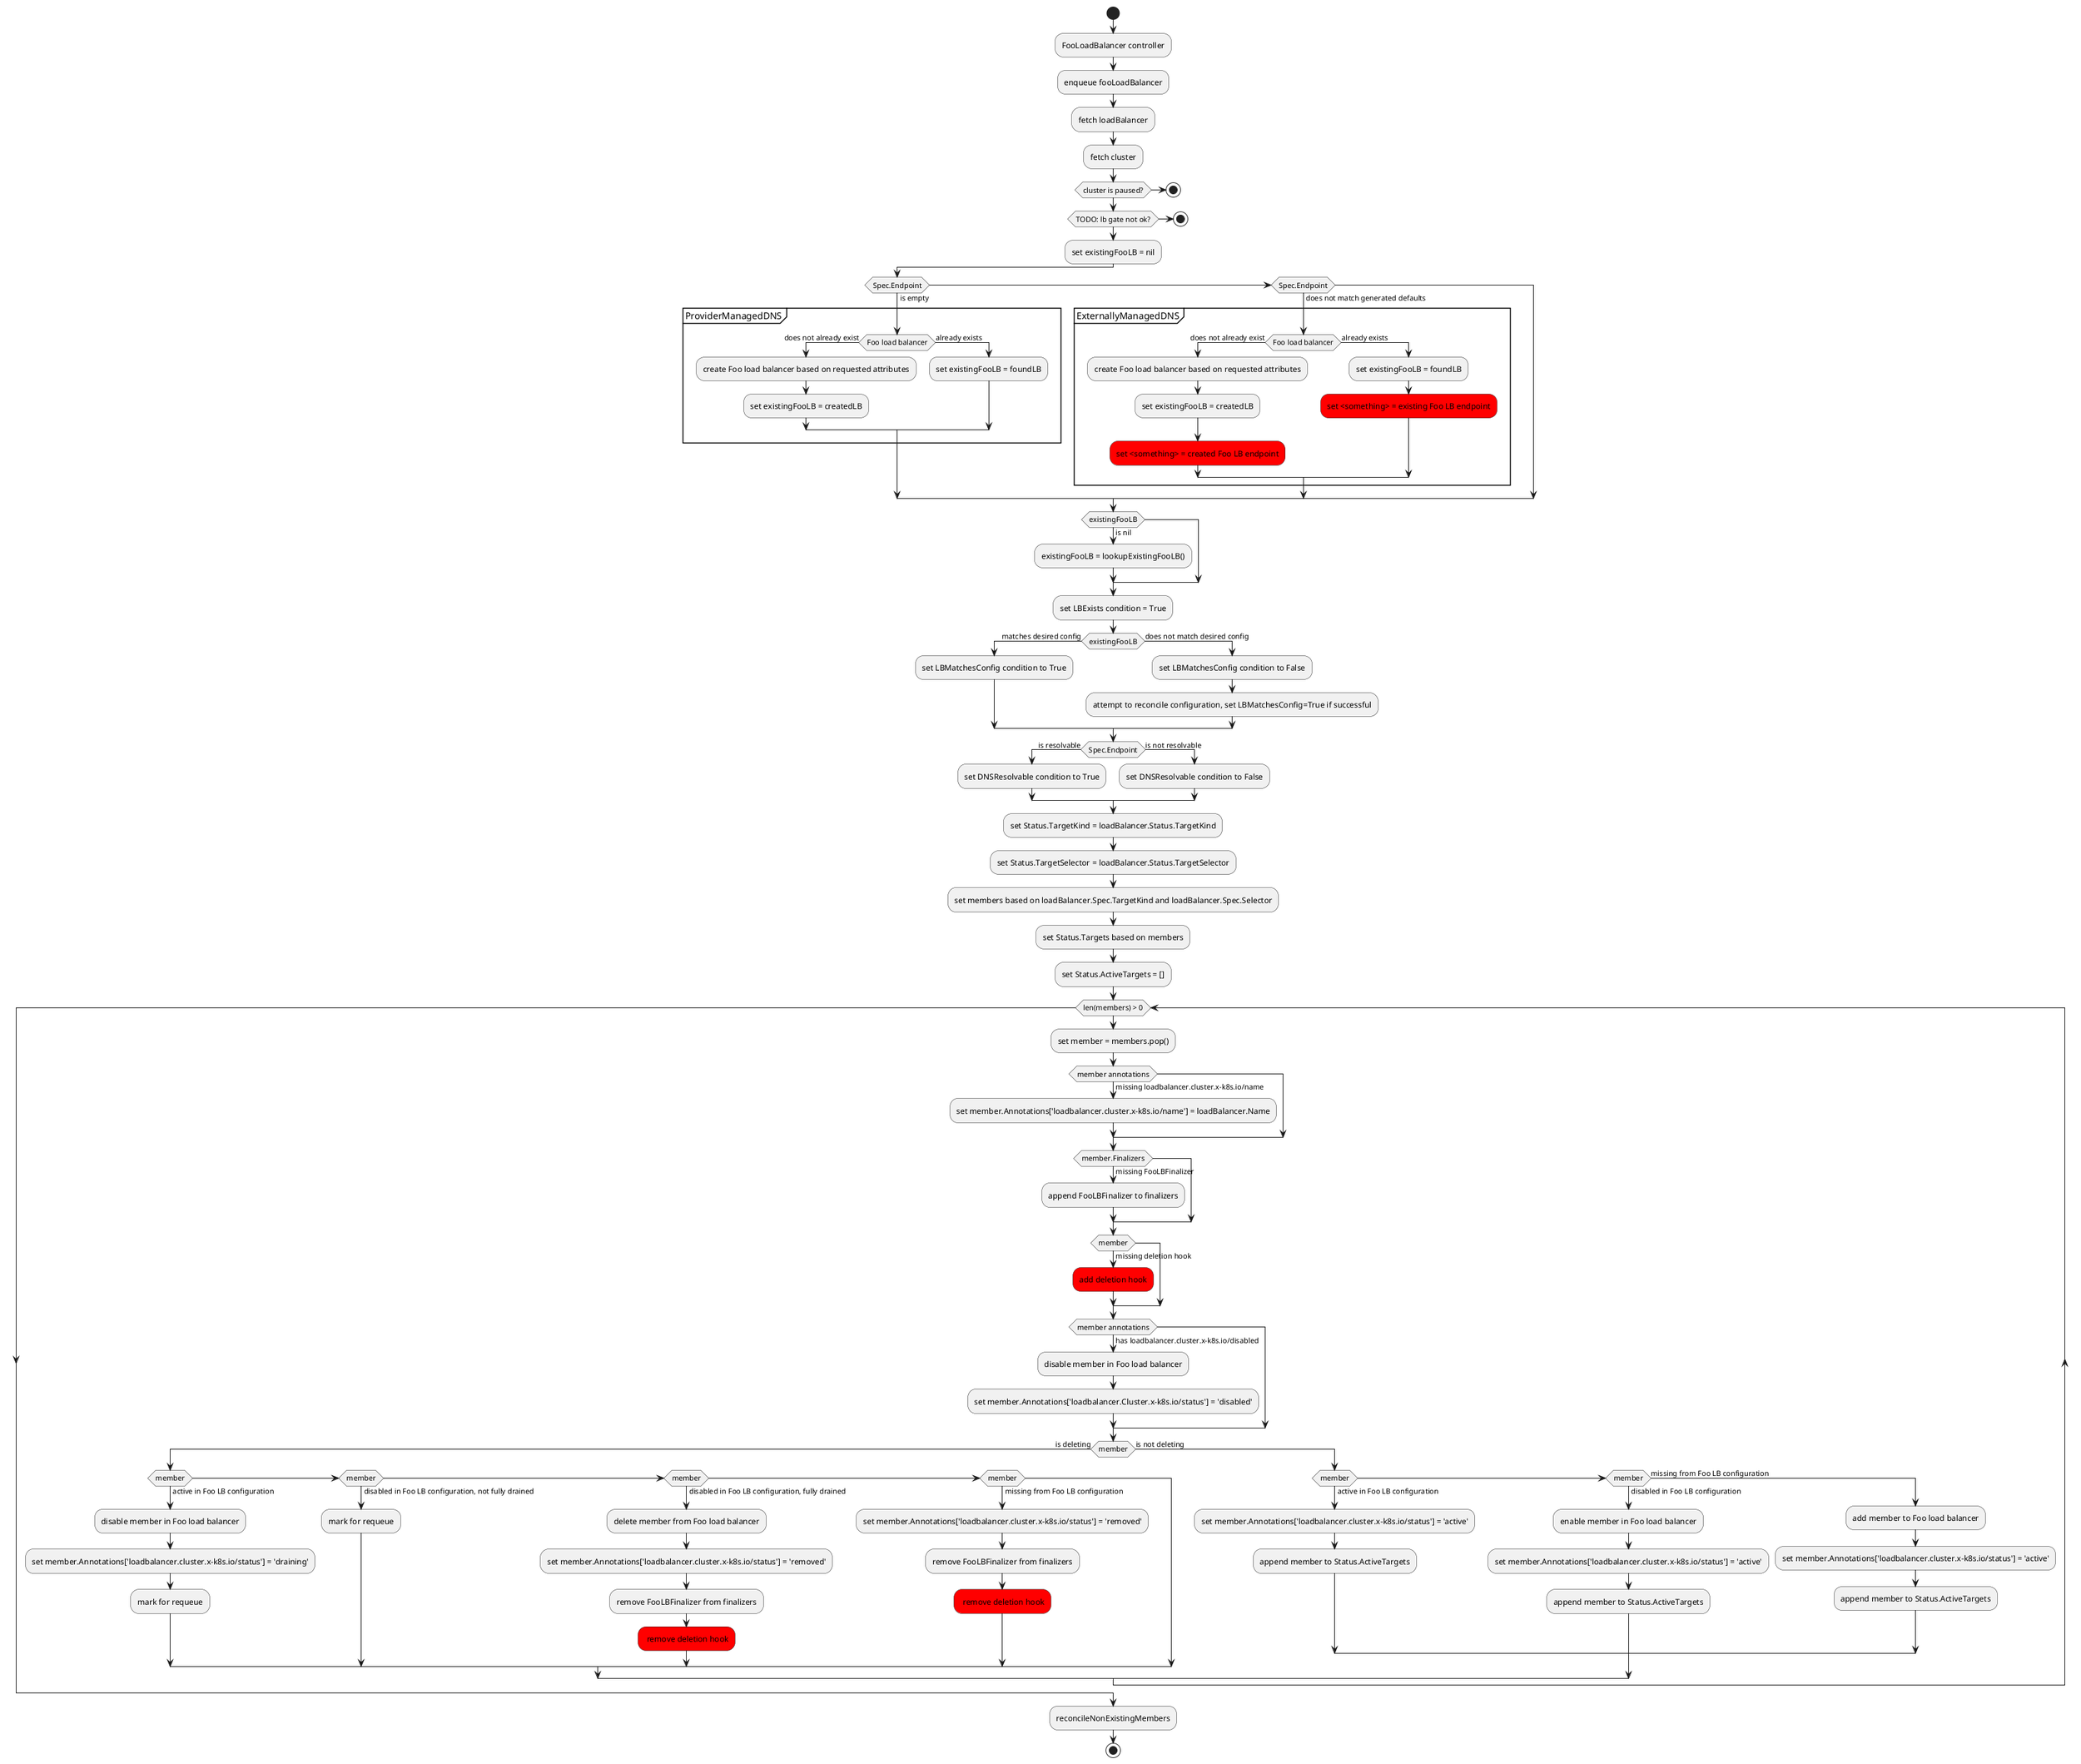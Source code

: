 @startuml foolb-reconciliation
skinparam ConditionEndStyle hline
start
:FooLoadBalancer controller;
:enqueue fooLoadBalancer;
:fetch loadBalancer;
:fetch cluster;

if (cluster is paused?) then
    stop
endif

if (TODO: lb gate not ok?) then
    stop
endif

:set existingFooLB = nil;

if (Spec.Endpoint) then (is empty)
    partition ProviderManagedDNS{
        if (Foo load balancer) then (does not already exist)
            :create Foo load balancer based on requested attributes;
            :set existingFooLB = createdLB;
        else (already exists)
            :set existingFooLB = foundLB;
        endif
    }
elseif (Spec.Endpoint) then (does not match generated defaults)
    partition ExternallyManagedDNS{
        if (Foo load balancer) then (does not already exist)
            :create Foo load balancer based on requested attributes;
            :set existingFooLB = createdLB;
            #Red:set <something> = created Foo LB endpoint;
        else (already exists)
            :set existingFooLB = foundLB;
            #Red:set <something> = existing Foo LB endpoint;
        endif
    }
endif

if (existingFooLB) then (is nil)
    :existingFooLB = lookupExistingFooLB();
endif

:set LBExists condition = True;

if (existingFooLB) then (matches desired config)
    :set LBMatchesConfig condition to True;
else (does not match desired config)
    :set LBMatchesConfig condition to False;
    :attempt to reconcile configuration, set LBMatchesConfig=True if successful;
endif

if (Spec.Endpoint) then (is resolvable)
    :set DNSResolvable condition to True;
else (is not resolvable)
    :set DNSResolvable condition to False;
endif

:set Status.TargetKind = loadBalancer.Status.TargetKind;
:set Status.TargetSelector = loadBalancer.Status.TargetSelector;
:set members based on loadBalancer.Spec.TargetKind and loadBalancer.Spec.Selector;
:set Status.Targets based on members;
:set Status.ActiveTargets = [];

while (len(members) > 0)
    :set member = members.pop();
    if (member annotations) then (missing loadbalancer.cluster.x-k8s.io/name)
        :set member.Annotations['loadbalancer.cluster.x-k8s.io/name'] = loadBalancer.Name;
    endif

    if (member.Finalizers) then (missing FooLBFinalizer)
        :append FooLBFinalizer to finalizers;
    endif

    if (member) then (missing deletion hook)
        #Red:add deletion hook;
    endif

    if (member annotations) then (has loadbalancer.cluster.x-k8s.io/disabled)
        :disable member in Foo load balancer;
        :set member.Annotations['loadbalancer.Cluster.x-k8s.io/status'] = 'disabled';
    endif

    if (member) then (is deleting)
        if (member) then (active in Foo LB configuration)
            :disable member in Foo load balancer;
            :set member.Annotations['loadbalancer.cluster.x-k8s.io/status'] = 'draining';
            :mark for requeue;
        elseif (member) then (disabled in Foo LB configuration, not fully drained)
            :mark for requeue;
        elseif (member) then (disabled in Foo LB configuration, fully drained)
            :delete member from Foo load balancer;
            :set member.Annotations['loadbalancer.cluster.x-k8s.io/status'] = 'removed';
            :remove FooLBFinalizer from finalizers;
            #Red: remove deletion hook;
        elseif (member) then (missing from Foo LB configuration)
            :set member.Annotations['loadbalancer.cluster.x-k8s.io/status'] = 'removed';
            :remove FooLBFinalizer from finalizers;
            #Red: remove deletion hook;
        endif
    else (is not deleting)
        if (member) then (active in Foo LB configuration)
            :set member.Annotations['loadbalancer.cluster.x-k8s.io/status'] = 'active';
            :append member to Status.ActiveTargets;
        elseif (member) then (disabled in Foo LB configuration)
            :enable member in Foo load balancer;
            :set member.Annotations['loadbalancer.cluster.x-k8s.io/status'] = 'active';
            :append member to Status.ActiveTargets;
        else (missing from Foo LB configuration)
            :add member to Foo load balancer;
            :set member.Annotations['loadbalancer.cluster.x-k8s.io/status'] = 'active';
            :append member to Status.ActiveTargets;
        endif
    endif
endwhile

:reconcileNonExistingMembers;

stop
@enduml